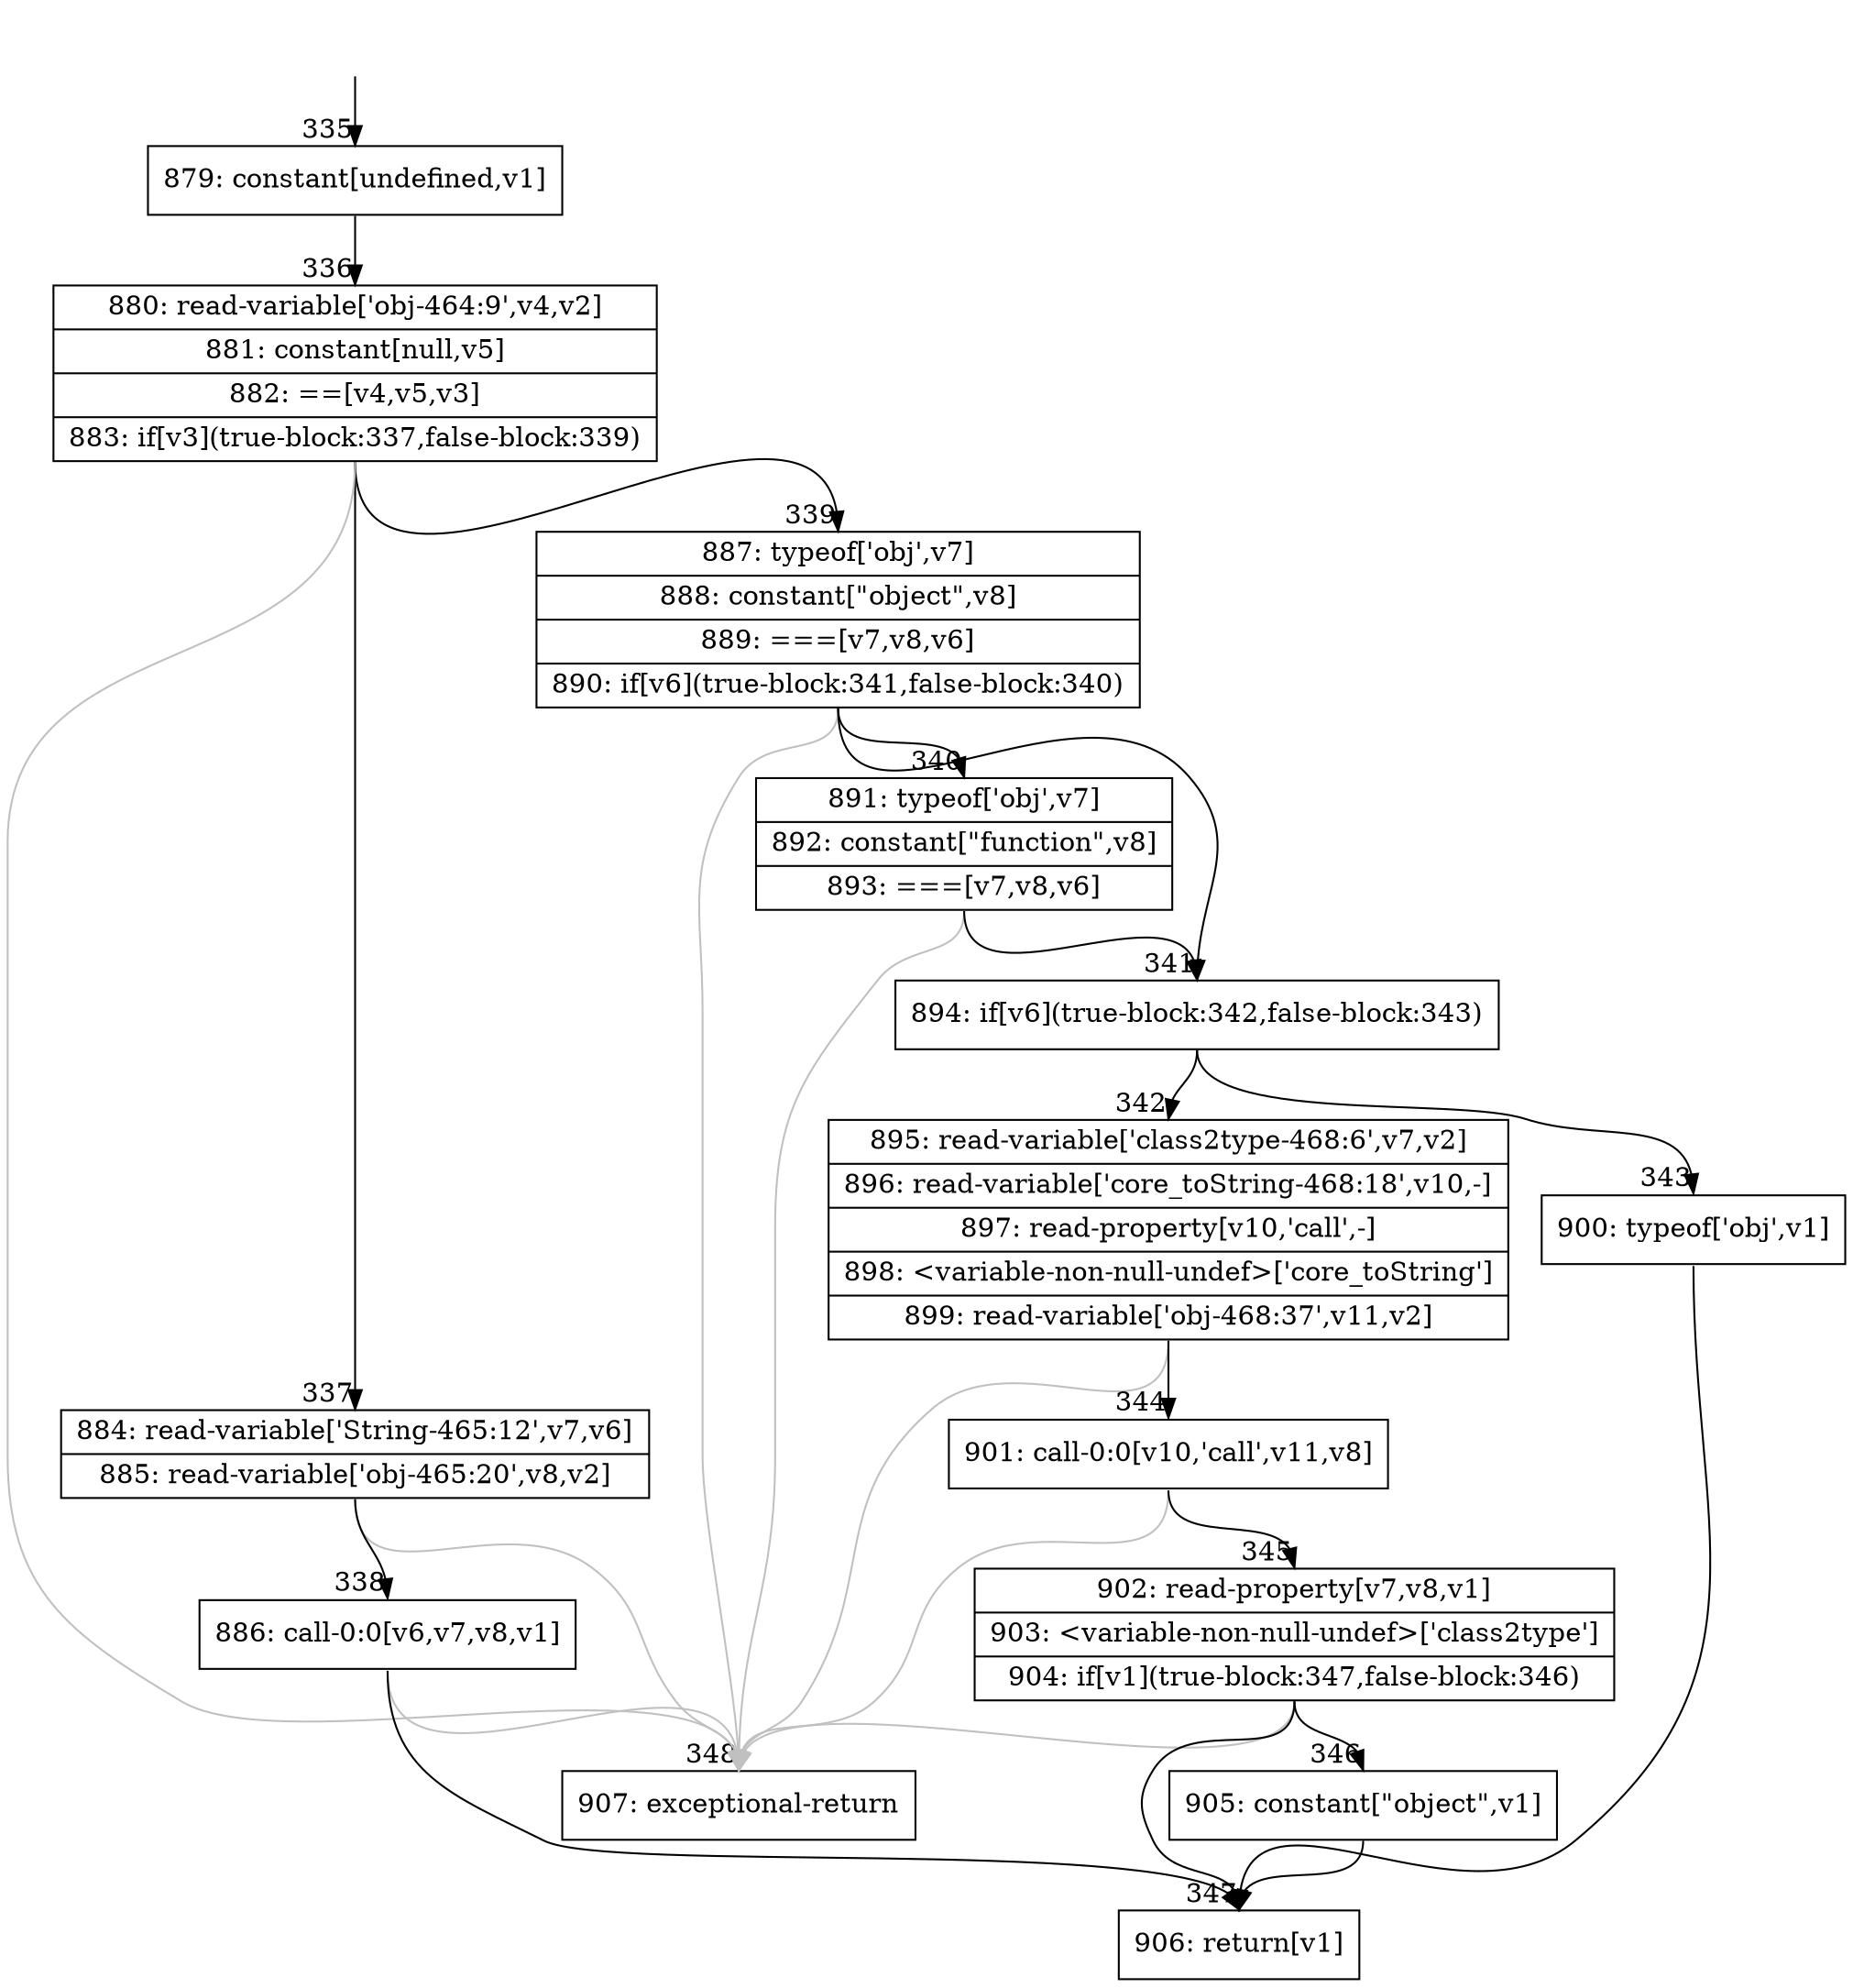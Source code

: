 digraph {
rankdir="TD"
BB_entry28[shape=none,label=""];
BB_entry28 -> BB335 [tailport=s, headport=n, headlabel="    335"]
BB335 [shape=record label="{879: constant[undefined,v1]}" ] 
BB335 -> BB336 [tailport=s, headport=n, headlabel="      336"]
BB336 [shape=record label="{880: read-variable['obj-464:9',v4,v2]|881: constant[null,v5]|882: ==[v4,v5,v3]|883: if[v3](true-block:337,false-block:339)}" ] 
BB336 -> BB337 [tailport=s, headport=n, headlabel="      337"]
BB336 -> BB339 [tailport=s, headport=n, headlabel="      339"]
BB336 -> BB348 [tailport=s, headport=n, color=gray, headlabel="      348"]
BB337 [shape=record label="{884: read-variable['String-465:12',v7,v6]|885: read-variable['obj-465:20',v8,v2]}" ] 
BB337 -> BB338 [tailport=s, headport=n, headlabel="      338"]
BB337 -> BB348 [tailport=s, headport=n, color=gray]
BB338 [shape=record label="{886: call-0:0[v6,v7,v8,v1]}" ] 
BB338 -> BB347 [tailport=s, headport=n, headlabel="      347"]
BB338 -> BB348 [tailport=s, headport=n, color=gray]
BB339 [shape=record label="{887: typeof['obj',v7]|888: constant[\"object\",v8]|889: ===[v7,v8,v6]|890: if[v6](true-block:341,false-block:340)}" ] 
BB339 -> BB341 [tailport=s, headport=n, headlabel="      341"]
BB339 -> BB340 [tailport=s, headport=n, headlabel="      340"]
BB339 -> BB348 [tailport=s, headport=n, color=gray]
BB340 [shape=record label="{891: typeof['obj',v7]|892: constant[\"function\",v8]|893: ===[v7,v8,v6]}" ] 
BB340 -> BB341 [tailport=s, headport=n]
BB340 -> BB348 [tailport=s, headport=n, color=gray]
BB341 [shape=record label="{894: if[v6](true-block:342,false-block:343)}" ] 
BB341 -> BB342 [tailport=s, headport=n, headlabel="      342"]
BB341 -> BB343 [tailport=s, headport=n, headlabel="      343"]
BB342 [shape=record label="{895: read-variable['class2type-468:6',v7,v2]|896: read-variable['core_toString-468:18',v10,-]|897: read-property[v10,'call',-]|898: \<variable-non-null-undef\>['core_toString']|899: read-variable['obj-468:37',v11,v2]}" ] 
BB342 -> BB344 [tailport=s, headport=n, headlabel="      344"]
BB342 -> BB348 [tailport=s, headport=n, color=gray]
BB343 [shape=record label="{900: typeof['obj',v1]}" ] 
BB343 -> BB347 [tailport=s, headport=n]
BB344 [shape=record label="{901: call-0:0[v10,'call',v11,v8]}" ] 
BB344 -> BB345 [tailport=s, headport=n, headlabel="      345"]
BB344 -> BB348 [tailport=s, headport=n, color=gray]
BB345 [shape=record label="{902: read-property[v7,v8,v1]|903: \<variable-non-null-undef\>['class2type']|904: if[v1](true-block:347,false-block:346)}" ] 
BB345 -> BB347 [tailport=s, headport=n]
BB345 -> BB346 [tailport=s, headport=n, headlabel="      346"]
BB345 -> BB348 [tailport=s, headport=n, color=gray]
BB346 [shape=record label="{905: constant[\"object\",v1]}" ] 
BB346 -> BB347 [tailport=s, headport=n]
BB347 [shape=record label="{906: return[v1]}" ] 
BB348 [shape=record label="{907: exceptional-return}" ] 
}
